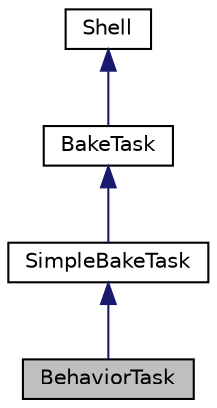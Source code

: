 digraph "BehaviorTask"
{
  edge [fontname="Helvetica",fontsize="10",labelfontname="Helvetica",labelfontsize="10"];
  node [fontname="Helvetica",fontsize="10",shape=record];
  Node1 [label="BehaviorTask",height=0.2,width=0.4,color="black", fillcolor="grey75", style="filled", fontcolor="black"];
  Node2 -> Node1 [dir="back",color="midnightblue",fontsize="10",style="solid",fontname="Helvetica"];
  Node2 [label="SimpleBakeTask",height=0.2,width=0.4,color="black", fillcolor="white", style="filled",URL="$class_bake_1_1_shell_1_1_task_1_1_simple_bake_task.html"];
  Node3 -> Node2 [dir="back",color="midnightblue",fontsize="10",style="solid",fontname="Helvetica"];
  Node3 [label="BakeTask",height=0.2,width=0.4,color="black", fillcolor="white", style="filled",URL="$class_bake_1_1_shell_1_1_task_1_1_bake_task.html"];
  Node4 -> Node3 [dir="back",color="midnightblue",fontsize="10",style="solid",fontname="Helvetica"];
  Node4 [label="Shell",height=0.2,width=0.4,color="black", fillcolor="white", style="filled",URL="$class_cake_1_1_console_1_1_shell.html"];
}
